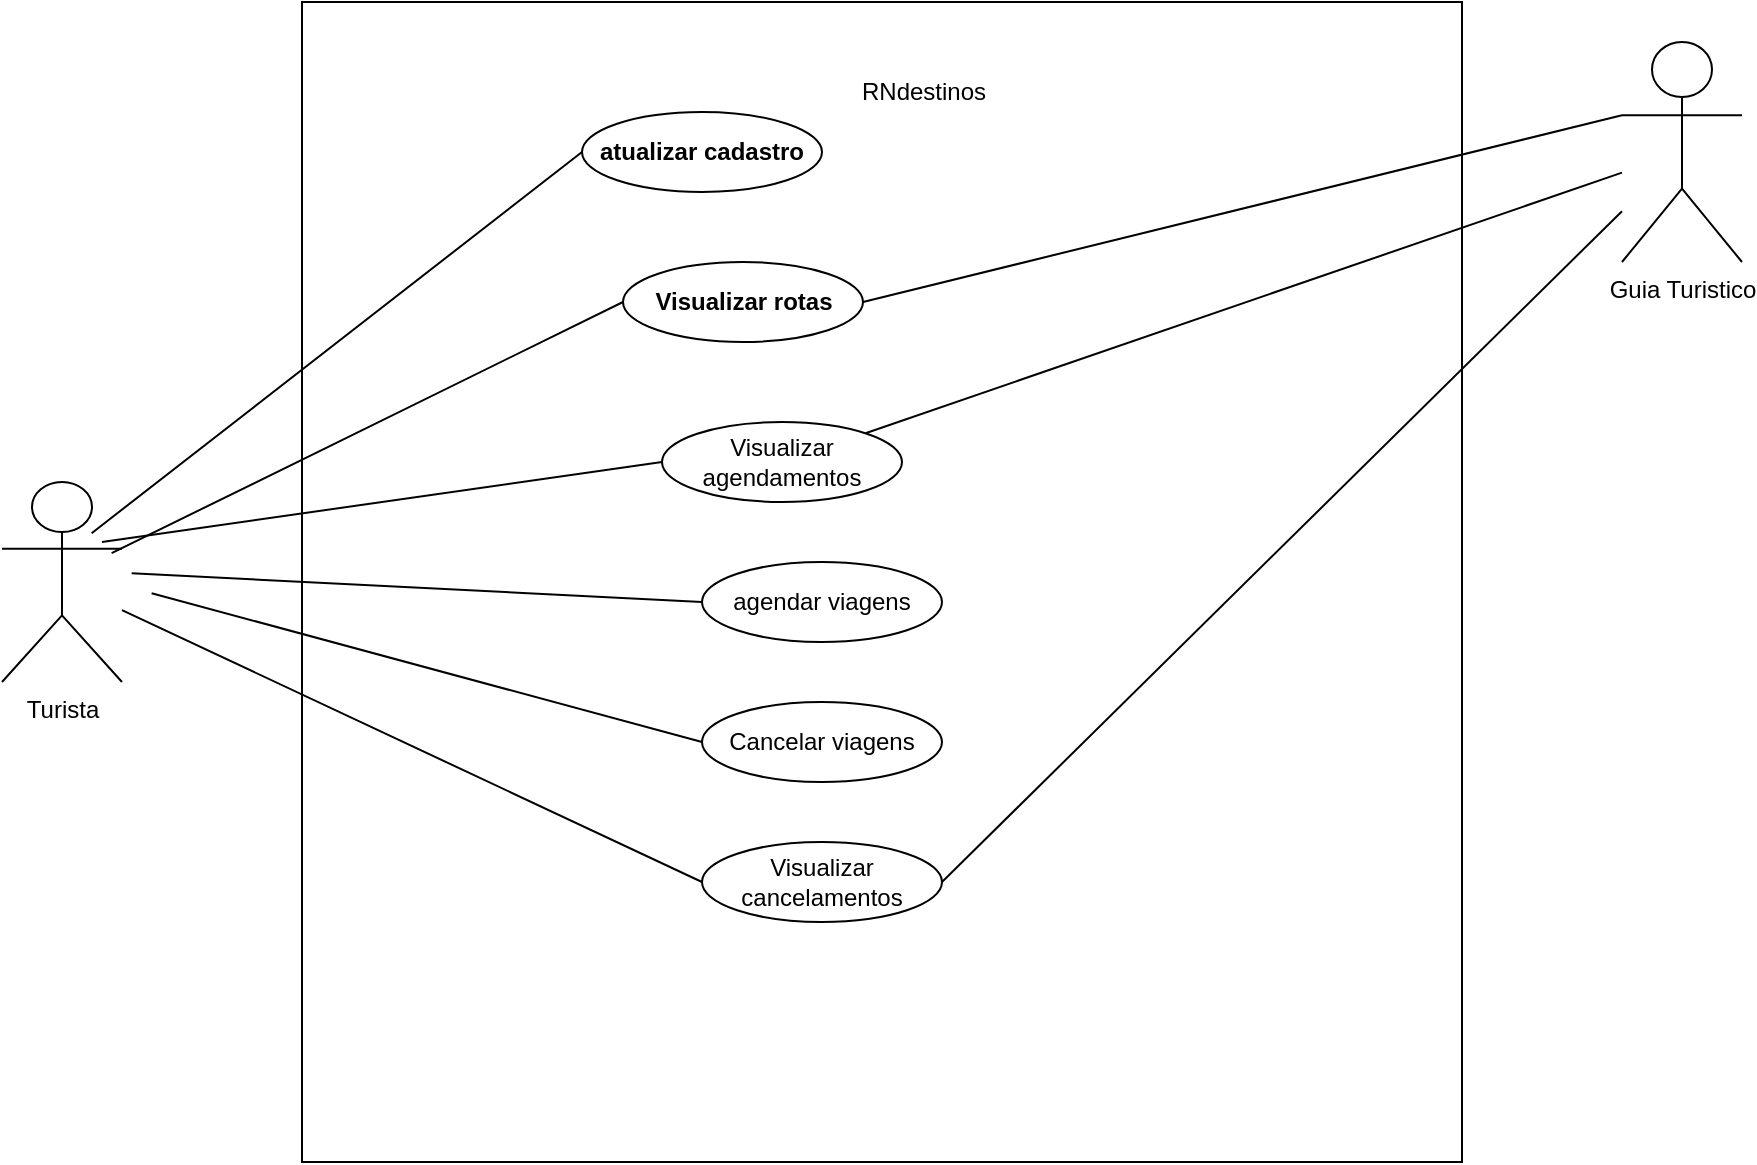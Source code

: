 <mxfile>
    <diagram id="bfJSM7QfGrj89RPG1f-h" name="Página-1">
        <mxGraphModel dx="2185" dy="1959" grid="1" gridSize="10" guides="1" tooltips="1" connect="1" arrows="1" fold="1" page="1" pageScale="1" pageWidth="827" pageHeight="1169" math="0" shadow="0">
            <root>
                <mxCell id="0"/>
                <mxCell id="1" parent="0"/>
                <mxCell id="2" value="" style="whiteSpace=wrap;html=1;aspect=fixed;" parent="1" vertex="1">
                    <mxGeometry x="70" y="-120" width="580" height="580" as="geometry"/>
                </mxCell>
                <mxCell id="3" value="RNdestinos" style="text;html=1;strokeColor=none;fillColor=none;align=center;verticalAlign=middle;whiteSpace=wrap;rounded=0;" parent="1" vertex="1">
                    <mxGeometry x="350.5" y="-90" width="60" height="30" as="geometry"/>
                </mxCell>
                <mxCell id="4" value="Turista&lt;br&gt;" style="shape=umlActor;verticalLabelPosition=bottom;verticalAlign=top;html=1;outlineConnect=0;" parent="1" vertex="1">
                    <mxGeometry x="-80" y="120" width="60" height="100" as="geometry"/>
                </mxCell>
                <mxCell id="12" value="agendar viagens" style="ellipse;whiteSpace=wrap;html=1;" parent="1" vertex="1">
                    <mxGeometry x="270" y="160" width="120" height="40" as="geometry"/>
                </mxCell>
                <mxCell id="13" value="Visualizar rotas" style="ellipse;whiteSpace=wrap;html=1;fontStyle=1" parent="1" vertex="1">
                    <mxGeometry x="230.5" y="10" width="120" height="40" as="geometry"/>
                </mxCell>
                <mxCell id="14" value="&lt;b&gt;atualizar cadastro&lt;/b&gt;" style="ellipse;whiteSpace=wrap;html=1;" parent="1" vertex="1">
                    <mxGeometry x="210" y="-65" width="120" height="40" as="geometry"/>
                </mxCell>
                <mxCell id="26" value="" style="endArrow=none;html=1;exitX=0.747;exitY=0.256;exitDx=0;exitDy=0;exitPerimeter=0;entryX=0;entryY=0.5;entryDx=0;entryDy=0;" parent="1" source="4" target="14" edge="1">
                    <mxGeometry width="50" height="50" relative="1" as="geometry">
                        <mxPoint x="310" y="250" as="sourcePoint"/>
                        <mxPoint x="120" as="targetPoint"/>
                    </mxGeometry>
                </mxCell>
                <mxCell id="52" value="Cancelar viagens" style="ellipse;whiteSpace=wrap;html=1;" parent="1" vertex="1">
                    <mxGeometry x="270" y="230" width="120" height="40" as="geometry"/>
                </mxCell>
                <mxCell id="56" value="Guia Turistico&lt;br&gt;" style="shape=umlActor;verticalLabelPosition=bottom;verticalAlign=top;html=1;outlineConnect=0;" parent="1" vertex="1">
                    <mxGeometry x="730" y="-100" width="60" height="110" as="geometry"/>
                </mxCell>
                <mxCell id="62" value="" style="endArrow=none;html=1;exitX=1;exitY=0.5;exitDx=0;exitDy=0;entryX=0;entryY=0.333;entryDx=0;entryDy=0;entryPerimeter=0;" parent="1" source="13" target="56" edge="1">
                    <mxGeometry width="50" height="50" relative="1" as="geometry">
                        <mxPoint x="400" y="190" as="sourcePoint"/>
                        <mxPoint x="740" y="120" as="targetPoint"/>
                    </mxGeometry>
                </mxCell>
                <mxCell id="63" value="Visualizar agendamentos" style="ellipse;whiteSpace=wrap;html=1;" parent="1" vertex="1">
                    <mxGeometry x="250" y="90" width="120" height="40" as="geometry"/>
                </mxCell>
                <mxCell id="64" value="Visualizar cancelamentos" style="ellipse;whiteSpace=wrap;html=1;" parent="1" vertex="1">
                    <mxGeometry x="270" y="300" width="120" height="40" as="geometry"/>
                </mxCell>
                <mxCell id="69" value="" style="endArrow=none;html=1;" parent="1" source="63" target="56" edge="1">
                    <mxGeometry width="50" height="50" relative="1" as="geometry">
                        <mxPoint x="630" y="-10" as="sourcePoint"/>
                        <mxPoint x="779.98" y="-40" as="targetPoint"/>
                    </mxGeometry>
                </mxCell>
                <mxCell id="73" value="" style="endArrow=none;html=1;exitX=0.747;exitY=0.256;exitDx=0;exitDy=0;exitPerimeter=0;entryX=0;entryY=0.5;entryDx=0;entryDy=0;" edge="1" parent="1" target="13">
                    <mxGeometry width="50" height="50" relative="1" as="geometry">
                        <mxPoint x="-25.18" y="155.6" as="sourcePoint"/>
                        <mxPoint x="190" y="-30" as="targetPoint"/>
                    </mxGeometry>
                </mxCell>
                <mxCell id="75" value="" style="endArrow=none;html=1;exitX=0.747;exitY=0.256;exitDx=0;exitDy=0;exitPerimeter=0;entryX=0;entryY=0.5;entryDx=0;entryDy=0;" edge="1" parent="1" target="12">
                    <mxGeometry width="50" height="50" relative="1" as="geometry">
                        <mxPoint x="-15.18" y="165.6" as="sourcePoint"/>
                        <mxPoint x="190" y="30" as="targetPoint"/>
                    </mxGeometry>
                </mxCell>
                <mxCell id="76" value="" style="endArrow=none;html=1;exitX=0.747;exitY=0.256;exitDx=0;exitDy=0;exitPerimeter=0;entryX=0;entryY=0.5;entryDx=0;entryDy=0;" edge="1" parent="1" target="52">
                    <mxGeometry width="50" height="50" relative="1" as="geometry">
                        <mxPoint x="-5.18" y="175.6" as="sourcePoint"/>
                        <mxPoint x="190" y="100" as="targetPoint"/>
                    </mxGeometry>
                </mxCell>
                <mxCell id="77" value="" style="endArrow=none;html=1;entryX=0;entryY=0.5;entryDx=0;entryDy=0;" edge="1" parent="1" target="63">
                    <mxGeometry width="50" height="50" relative="1" as="geometry">
                        <mxPoint x="-30" y="150" as="sourcePoint"/>
                        <mxPoint x="190" y="210" as="targetPoint"/>
                    </mxGeometry>
                </mxCell>
                <mxCell id="78" value="" style="endArrow=none;html=1;exitX=1;exitY=0.5;exitDx=0;exitDy=0;" edge="1" parent="1" source="64" target="56">
                    <mxGeometry width="50" height="50" relative="1" as="geometry">
                        <mxPoint x="309.479" y="112.631" as="sourcePoint"/>
                        <mxPoint x="770" y="133.636" as="targetPoint"/>
                    </mxGeometry>
                </mxCell>
                <mxCell id="79" value="" style="endArrow=none;html=1;entryX=0;entryY=0.5;entryDx=0;entryDy=0;" edge="1" parent="1" source="4" target="64">
                    <mxGeometry width="50" height="50" relative="1" as="geometry">
                        <mxPoint x="4.82" y="185.6" as="sourcePoint"/>
                        <mxPoint x="190" y="260" as="targetPoint"/>
                    </mxGeometry>
                </mxCell>
            </root>
        </mxGraphModel>
    </diagram>
</mxfile>